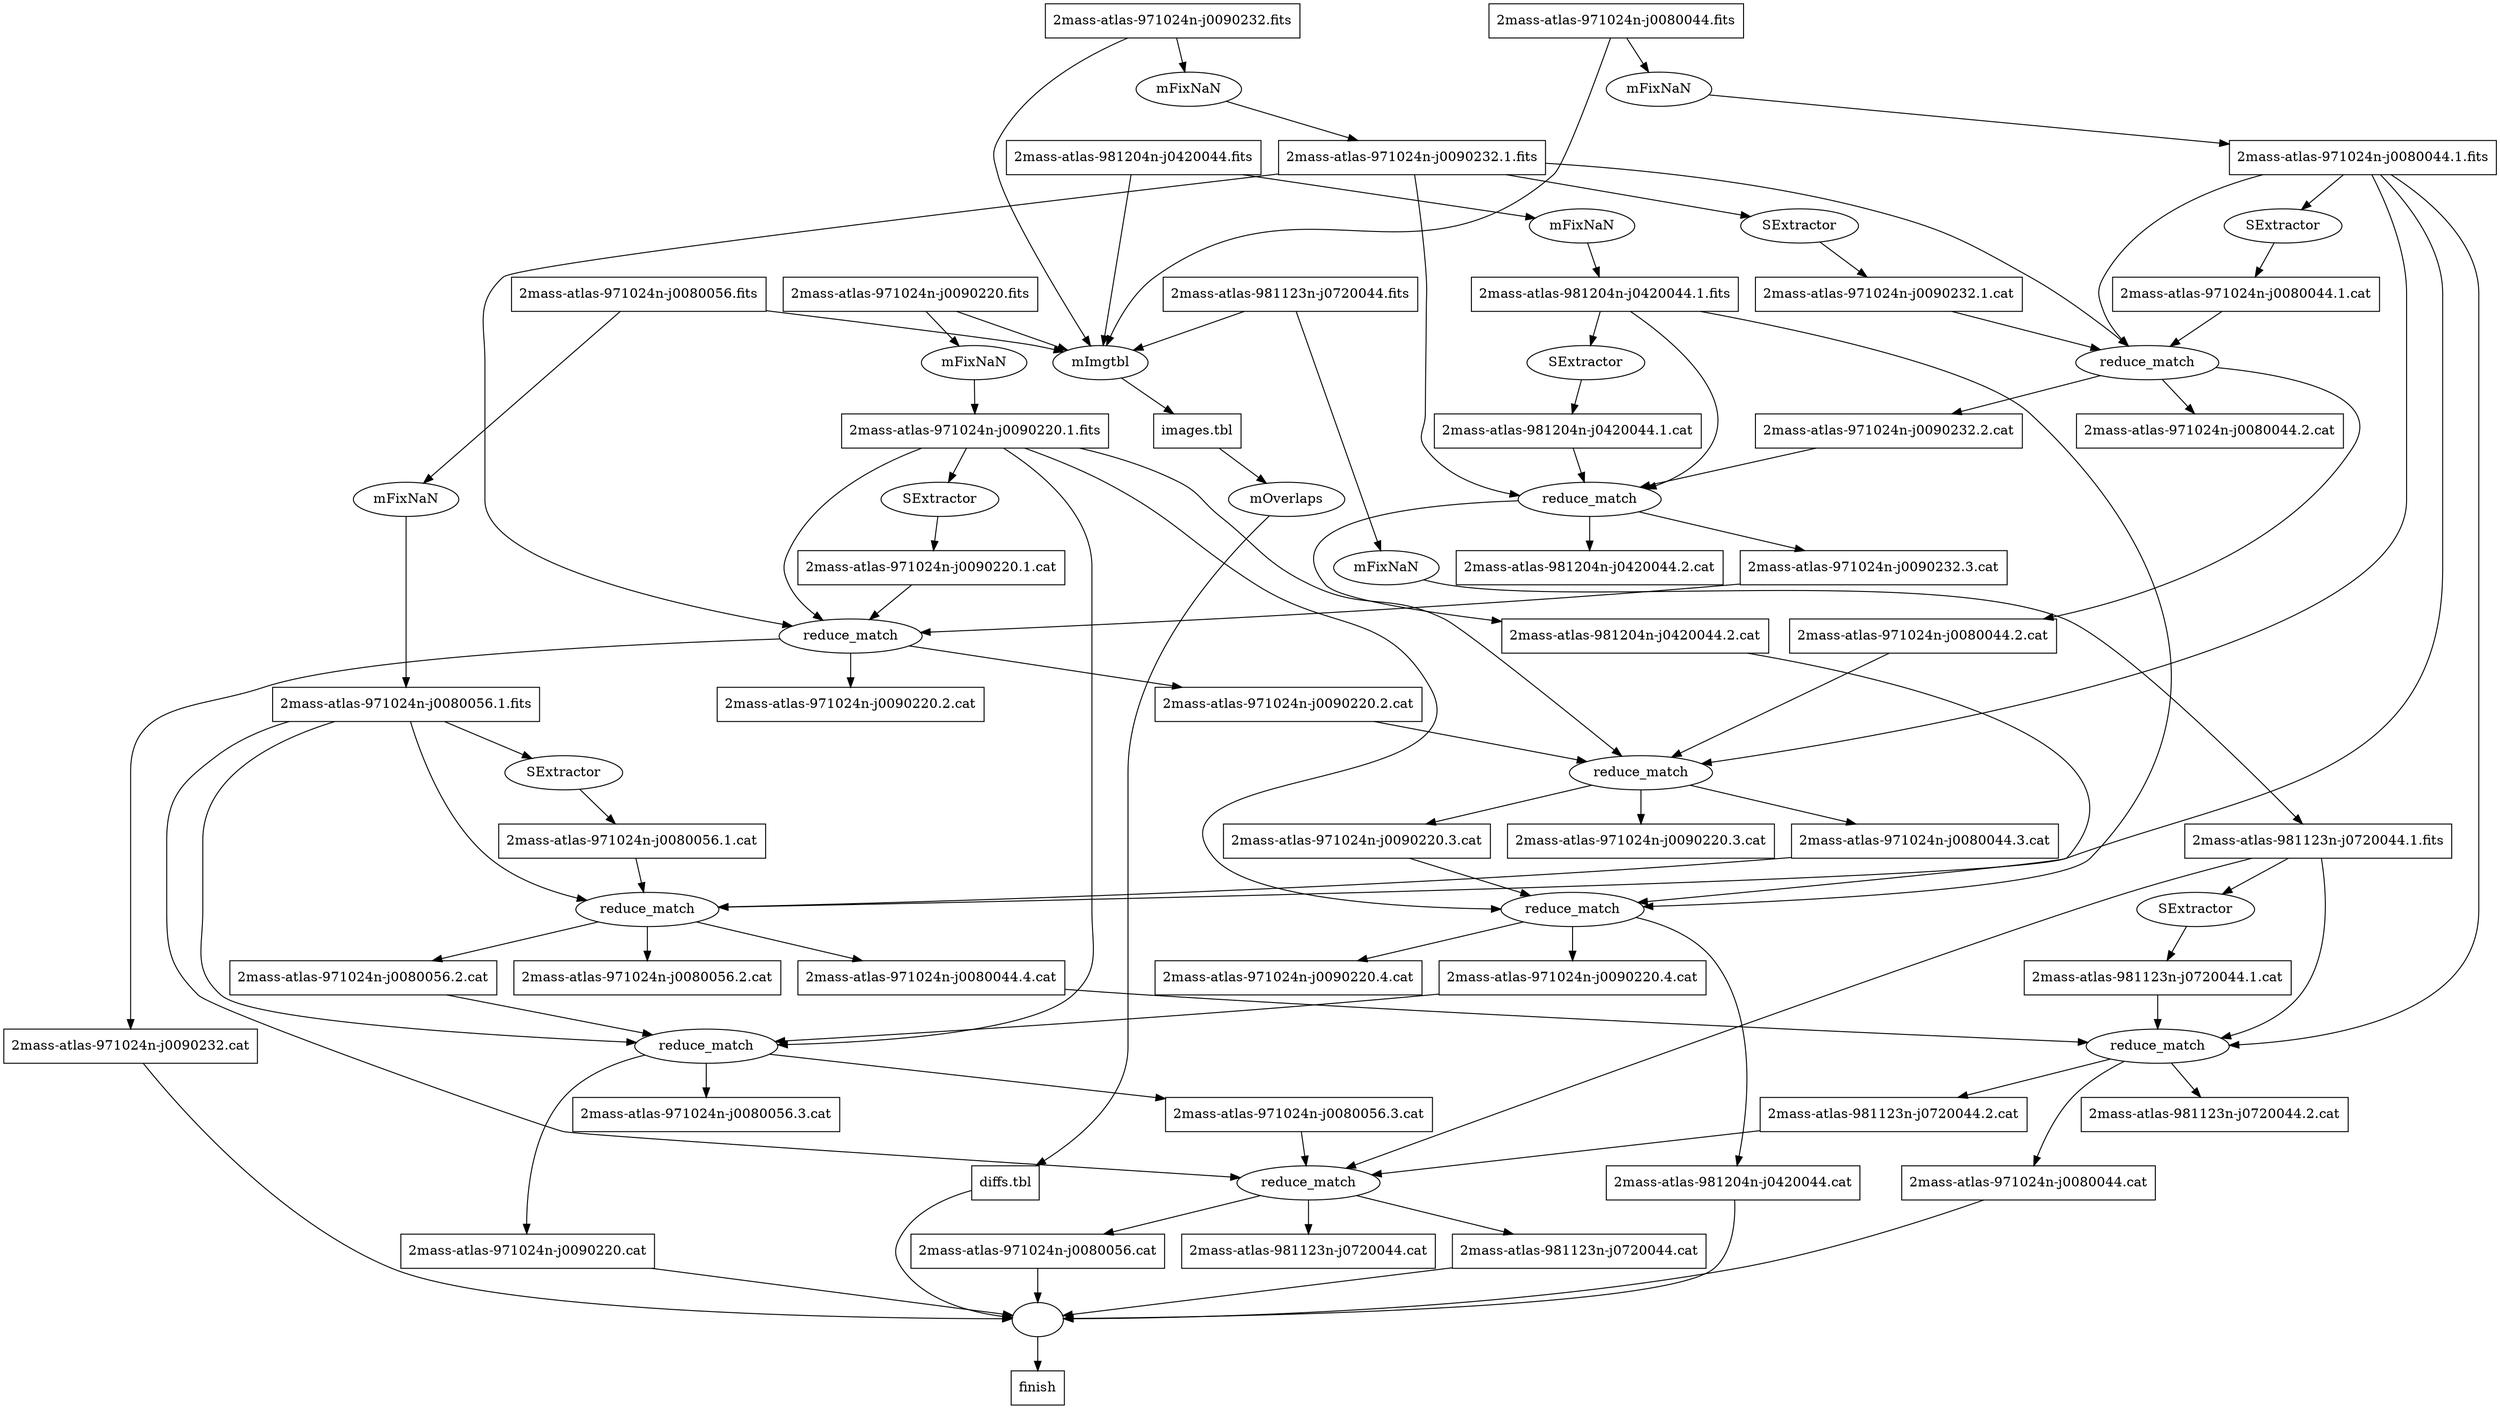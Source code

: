 digraph sample {
graph [size="70,70", rankdir=TB];
T0 [label="finish", shape=box];
T1 [label="", shape=ellipse];
T2 [label="diffs.tbl", shape=box];
T3 [label="mOverlaps", shape=ellipse];
T4 [label="images.tbl", shape=box];
T5 [label="mImgtbl", shape=ellipse];
T6 [label="2mass-atlas-971024n-j0090232.fits", shape=box];
T7 [label="2mass-atlas-971024n-j0080044.fits", shape=box];
T8 [label="2mass-atlas-981204n-j0420044.fits", shape=box];
T9 [label="2mass-atlas-971024n-j0090220.fits", shape=box];
T10 [label="2mass-atlas-971024n-j0080056.fits", shape=box];
T11 [label="2mass-atlas-981123n-j0720044.fits", shape=box];
T12 [label="2mass-atlas-971024n-j0080044.cat", shape=box];
T13 [label="2mass-atlas-981123n-j0720044.2.cat", shape=box];
T14 [label="reduce_match", shape=ellipse];
T15 [label="2mass-atlas-971024n-j0080044.4.cat", shape=box];
T16 [label="2mass-atlas-971024n-j0080056.2.cat", shape=box];
T17 [label="reduce_match", shape=ellipse];
T18 [label="2mass-atlas-971024n-j0080044.3.cat", shape=box];
T19 [label="2mass-atlas-971024n-j0090220.3.cat", shape=box];
T20 [label="reduce_match", shape=ellipse];
T21 [label="2mass-atlas-971024n-j0080044.2.cat", shape=box];
T22 [label="2mass-atlas-971024n-j0080044.2.cat", shape=box];
T23 [label="reduce_match", shape=ellipse];
T24 [label="2mass-atlas-971024n-j0090232.1.cat", shape=box];
T25 [label="SExtractor", shape=ellipse];
T26 [label="2mass-atlas-971024n-j0090232.1.fits", shape=box];
T27 [label="mFixNaN", shape=ellipse];
T28 [label="2mass-atlas-971024n-j0080044.1.cat", shape=box];
T29 [label="SExtractor", shape=ellipse];
T30 [label="2mass-atlas-971024n-j0080044.1.fits", shape=box];
T31 [label="mFixNaN", shape=ellipse];
T32 [label="2mass-atlas-971024n-j0090220.2.cat", shape=box];
T33 [label="2mass-atlas-971024n-j0090220.2.cat", shape=box];
T34 [label="reduce_match", shape=ellipse];
T35 [label="2mass-atlas-971024n-j0090232.3.cat", shape=box];
T36 [label="2mass-atlas-981204n-j0420044.2.cat", shape=box];
T37 [label="reduce_match", shape=ellipse];
T38 [label="2mass-atlas-971024n-j0090232.2.cat", shape=box];
T39 [label="2mass-atlas-981204n-j0420044.1.cat", shape=box];
T40 [label="SExtractor", shape=ellipse];
T41 [label="2mass-atlas-981204n-j0420044.1.fits", shape=box];
T42 [label="mFixNaN", shape=ellipse];
T43 [label="2mass-atlas-971024n-j0090220.1.cat", shape=box];
T44 [label="SExtractor", shape=ellipse];
T45 [label="2mass-atlas-971024n-j0090220.1.fits", shape=box];
T46 [label="mFixNaN", shape=ellipse];
T47 [label="2mass-atlas-971024n-j0080056.1.cat", shape=box];
T48 [label="SExtractor", shape=ellipse];
T49 [label="2mass-atlas-971024n-j0080056.1.fits", shape=box];
T50 [label="mFixNaN", shape=ellipse];
T51 [label="2mass-atlas-981123n-j0720044.1.cat", shape=box];
T52 [label="SExtractor", shape=ellipse];
T53 [label="2mass-atlas-981123n-j0720044.1.fits", shape=box];
T54 [label="mFixNaN", shape=ellipse];
T55 [label="2mass-atlas-981123n-j0720044.cat", shape=box];
T56 [label="2mass-atlas-981123n-j0720044.cat", shape=box];
T57 [label="reduce_match", shape=ellipse];
T58 [label="2mass-atlas-971024n-j0080056.3.cat", shape=box];
T59 [label="2mass-atlas-971024n-j0080056.3.cat", shape=box];
T60 [label="reduce_match", shape=ellipse];
T61 [label="2mass-atlas-971024n-j0090220.4.cat", shape=box];
T62 [label="2mass-atlas-971024n-j0090220.4.cat", shape=box];
T63 [label="reduce_match", shape=ellipse];
T64 [label="2mass-atlas-981204n-j0420044.2.cat", shape=box];
T65 [label="2mass-atlas-971024n-j0090220.3.cat", shape=box];
T66 [label="2mass-atlas-971024n-j0080056.2.cat", shape=box];
T67 [label="2mass-atlas-981123n-j0720044.2.cat", shape=box];
T68 [label="2mass-atlas-971024n-j0080056.cat", shape=box];
T69 [label="2mass-atlas-971024n-j0090220.cat", shape=box];
T70 [label="2mass-atlas-971024n-j0090232.cat", shape=box];
T71 [label="2mass-atlas-981204n-j0420044.cat", shape=box];
T1 -> T0;
T3 -> T2;
T2 -> T1;
T5 -> T4;
T4 -> T3;
T6 -> T5;
T7 -> T5;
T8 -> T5;
T9 -> T5;
T10 -> T5;
T11 -> T5;
T12 -> T1;
T14 -> T13;
T14 -> T12;
T15 -> T14;
T17 -> T16;
T17 -> T15;
T18 -> T17;
T20 -> T19;
T20 -> T18;
T21 -> T20;
T23 -> T22;
T23 -> T21;
T25 -> T24;
T24 -> T23;
T27 -> T26;
T26 -> T25;
T6 -> T27;
T29 -> T28;
T28 -> T23;
T31 -> T30;
T30 -> T29;
T7 -> T31;
T26 -> T23;
T30 -> T23;
T32 -> T20;
T34 -> T33;
T34 -> T32;
T35 -> T34;
T37 -> T36;
T37 -> T35;
T38 -> T37;
T23 -> T38;
T40 -> T39;
T39 -> T37;
T42 -> T41;
T41 -> T40;
T8 -> T42;
T26 -> T37;
T41 -> T37;
T44 -> T43;
T43 -> T34;
T46 -> T45;
T45 -> T44;
T9 -> T46;
T26 -> T34;
T45 -> T34;
T30 -> T20;
T45 -> T20;
T48 -> T47;
T47 -> T17;
T50 -> T49;
T49 -> T48;
T10 -> T50;
T30 -> T17;
T49 -> T17;
T52 -> T51;
T51 -> T14;
T54 -> T53;
T53 -> T52;
T11 -> T54;
T30 -> T14;
T53 -> T14;
T55 -> T1;
T57 -> T56;
T57 -> T55;
T58 -> T57;
T60 -> T59;
T60 -> T58;
T61 -> T60;
T63 -> T62;
T63 -> T61;
T64 -> T63;
T37 -> T64;
T65 -> T63;
T20 -> T65;
T41 -> T63;
T45 -> T63;
T66 -> T60;
T17 -> T66;
T45 -> T60;
T49 -> T60;
T67 -> T57;
T14 -> T67;
T49 -> T57;
T53 -> T57;
T68 -> T1;
T57 -> T68;
T69 -> T1;
T60 -> T69;
T70 -> T1;
T34 -> T70;
T71 -> T1;
T63 -> T71;
}
